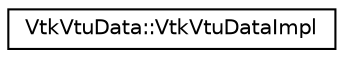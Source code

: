 digraph "Graphical Class Hierarchy"
{
 // LATEX_PDF_SIZE
  edge [fontname="Helvetica",fontsize="10",labelfontname="Helvetica",labelfontsize="10"];
  node [fontname="Helvetica",fontsize="10",shape=record];
  rankdir="LR";
  Node0 [label="VtkVtuData::VtkVtuDataImpl",height=0.2,width=0.4,color="black", fillcolor="white", style="filled",URL="$class_vtk_vtu_data_1_1_vtk_vtu_data_impl.html",tooltip=" "];
}
